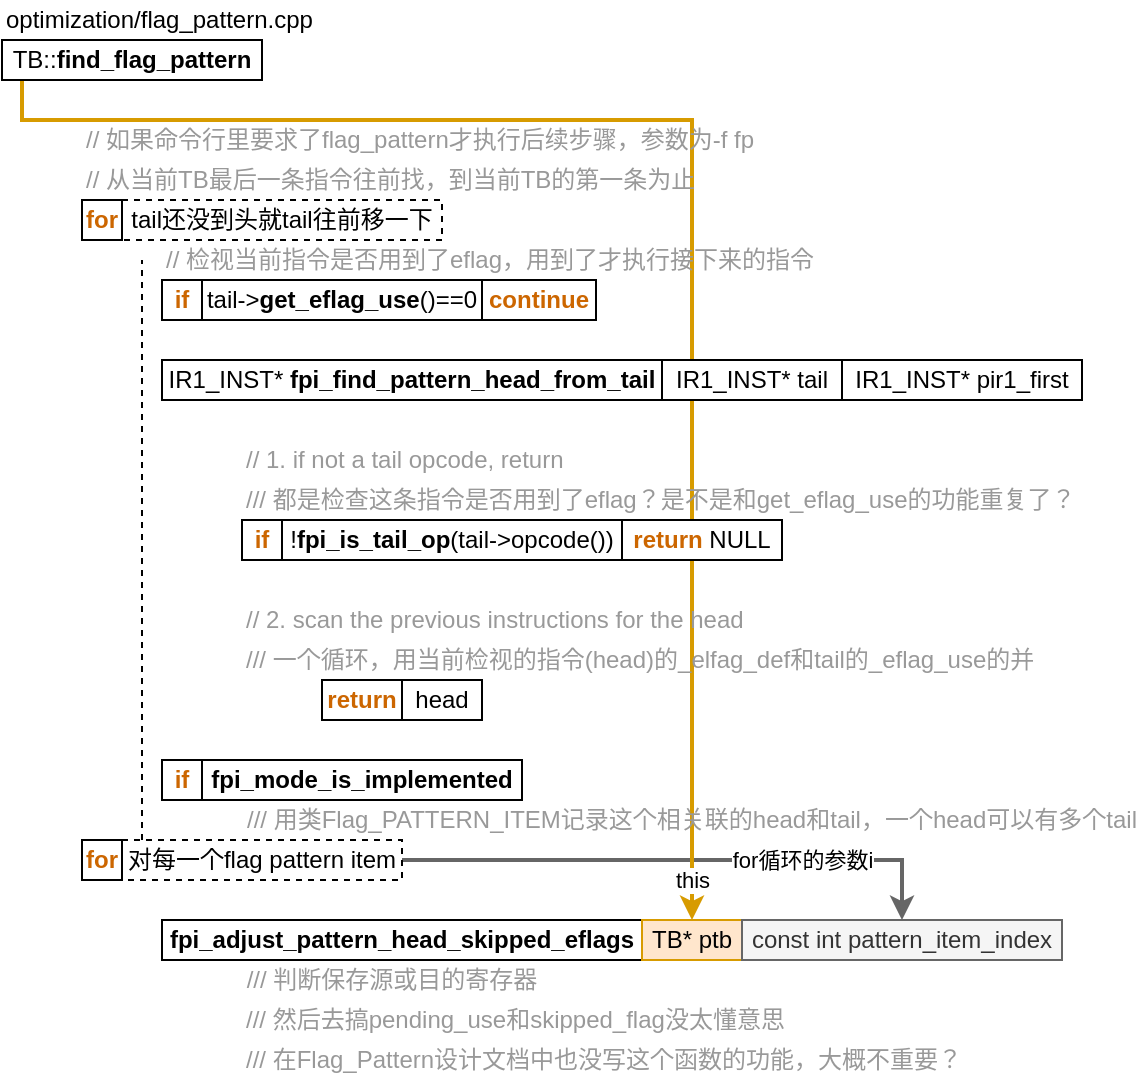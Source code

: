 <mxfile version="11.3.0" type="device" pages="1"><diagram id="_Z8885kqNYcetD9FZhb1" name="Page-1"><mxGraphModel dx="1960" dy="1208" grid="1" gridSize="10" guides="1" tooltips="1" connect="1" arrows="1" fold="1" page="1" pageScale="1" pageWidth="827" pageHeight="1169" math="0" shadow="0"><root><mxCell id="0"/><mxCell id="1" parent="0"/><mxCell id="vwUQege-IWO-9gRqXPai-17" value="for循环的参数i" style="edgeStyle=orthogonalEdgeStyle;rounded=0;orthogonalLoop=1;jettySize=auto;html=1;strokeWidth=2;fillColor=#f5f5f5;strokeColor=#666666;" parent="1" source="vwUQege-IWO-9gRqXPai-10" target="vwUQege-IWO-9gRqXPai-13" edge="1"><mxGeometry x="0.428" relative="1" as="geometry"><mxPoint as="offset"/></mxGeometry></mxCell><mxCell id="vwUQege-IWO-9gRqXPai-15" value="this" style="edgeStyle=orthogonalEdgeStyle;rounded=0;orthogonalLoop=1;jettySize=auto;html=1;fillColor=#ffe6cc;strokeColor=#d79b00;strokeWidth=2;" parent="1" source="-mjzN-tnHS_Cj0Vu5bfR-1" target="vwUQege-IWO-9gRqXPai-12" edge="1"><mxGeometry x="0.947" relative="1" as="geometry"><Array as="points"><mxPoint x="90" y="80"/><mxPoint x="425" y="80"/></Array><mxPoint as="offset"/></mxGeometry></mxCell><mxCell id="-mjzN-tnHS_Cj0Vu5bfR-1" value="TB::&lt;b&gt;find_flag_pattern&lt;/b&gt;" style="rounded=0;whiteSpace=wrap;html=1;" parent="1" vertex="1"><mxGeometry x="80" y="40" width="130" height="20" as="geometry"/></mxCell><mxCell id="-mjzN-tnHS_Cj0Vu5bfR-2" value="optimization/flag_pattern.cpp" style="text;html=1;resizable=0;points=[];autosize=1;align=left;verticalAlign=top;spacingTop=-4;" parent="1" vertex="1"><mxGeometry x="80" y="20" width="170" height="20" as="geometry"/></mxCell><mxCell id="-mjzN-tnHS_Cj0Vu5bfR-11" value="&lt;font color=&quot;#999999&quot;&gt;// 如果命令行里要求了flag_pattern才执行后续步骤，参数为-f fp&lt;/font&gt;" style="text;html=1;resizable=0;points=[];autosize=1;align=left;verticalAlign=top;spacingTop=-4;" parent="1" vertex="1"><mxGeometry x="120" y="80" width="350" height="20" as="geometry"/></mxCell><mxCell id="-mjzN-tnHS_Cj0Vu5bfR-12" value="&lt;font color=&quot;#999999&quot;&gt;// 从当前TB最后一条指令往前找，到当前TB的第一条为止&lt;/font&gt;" style="text;html=1;resizable=0;points=[];autosize=1;align=left;verticalAlign=top;spacingTop=-4;" parent="1" vertex="1"><mxGeometry x="120" y="100" width="320" height="20" as="geometry"/></mxCell><mxCell id="-mjzN-tnHS_Cj0Vu5bfR-13" value="&lt;font color=&quot;#999999&quot;&gt;// 检视当前指令是否用到了eflag，用到了才执行接下来的指令&lt;/font&gt;" style="text;html=1;resizable=0;points=[];autosize=1;align=left;verticalAlign=top;spacingTop=-4;" parent="1" vertex="1"><mxGeometry x="160" y="140" width="340" height="20" as="geometry"/></mxCell><mxCell id="-mjzN-tnHS_Cj0Vu5bfR-14" value="tail还没到头就tail往前移一下" style="rounded=0;whiteSpace=wrap;html=1;dashed=1;" parent="1" vertex="1"><mxGeometry x="140" y="120" width="160" height="20" as="geometry"/></mxCell><mxCell id="-mjzN-tnHS_Cj0Vu5bfR-15" value="&lt;b&gt;&lt;font color=&quot;#cc6600&quot;&gt;if&lt;/font&gt;&lt;/b&gt;" style="rounded=0;whiteSpace=wrap;html=1;" parent="1" vertex="1"><mxGeometry x="160" y="160" width="20" height="20" as="geometry"/></mxCell><mxCell id="-mjzN-tnHS_Cj0Vu5bfR-16" value="tail-&amp;gt;&lt;b&gt;get_eflag_use&lt;/b&gt;()==0" style="rounded=0;whiteSpace=wrap;html=1;" parent="1" vertex="1"><mxGeometry x="180" y="160" width="140" height="20" as="geometry"/></mxCell><mxCell id="-mjzN-tnHS_Cj0Vu5bfR-17" value="&lt;b&gt;&lt;font color=&quot;#cc6600&quot;&gt;continue&lt;/font&gt;&lt;/b&gt;" style="rounded=0;whiteSpace=wrap;html=1;" parent="1" vertex="1"><mxGeometry x="320" y="160" width="57" height="20" as="geometry"/></mxCell><mxCell id="-mjzN-tnHS_Cj0Vu5bfR-20" value="IR1_INST* &lt;b&gt;fpi_find_pattern_head_from_tail&lt;/b&gt;" style="rounded=0;whiteSpace=wrap;html=1;" parent="1" vertex="1"><mxGeometry x="160" y="200" width="250" height="20" as="geometry"/></mxCell><mxCell id="-mjzN-tnHS_Cj0Vu5bfR-21" value="IR1_INST* tail" style="rounded=0;whiteSpace=wrap;html=1;" parent="1" vertex="1"><mxGeometry x="410" y="200" width="90" height="20" as="geometry"/></mxCell><mxCell id="-mjzN-tnHS_Cj0Vu5bfR-22" value="IR1_INST* pir1_first" style="rounded=0;whiteSpace=wrap;html=1;" parent="1" vertex="1"><mxGeometry x="500" y="200" width="120" height="20" as="geometry"/></mxCell><mxCell id="-mjzN-tnHS_Cj0Vu5bfR-24" value="&lt;font color=&quot;#999999&quot;&gt;// 1. if not a tail opcode, return&lt;/font&gt;" style="text;html=1;resizable=0;points=[];autosize=1;align=left;verticalAlign=top;spacingTop=-4;" parent="1" vertex="1"><mxGeometry x="200" y="240" width="170" height="20" as="geometry"/></mxCell><mxCell id="-mjzN-tnHS_Cj0Vu5bfR-25" value="&lt;span style=&quot;color: rgb(153 , 153 , 153)&quot;&gt;/// 都是检查这条指令是否用到了eflag？是不是和get_eflag_use的功能重复了？&lt;/span&gt;" style="text;html=1;resizable=0;points=[];autosize=1;align=left;verticalAlign=top;spacingTop=-4;" parent="1" vertex="1"><mxGeometry x="200" y="260" width="430" height="20" as="geometry"/></mxCell><mxCell id="-mjzN-tnHS_Cj0Vu5bfR-26" value="&lt;b&gt;&lt;font color=&quot;#cc6600&quot;&gt;if&lt;/font&gt;&lt;/b&gt;" style="rounded=0;whiteSpace=wrap;html=1;" parent="1" vertex="1"><mxGeometry x="200" y="280" width="20" height="20" as="geometry"/></mxCell><mxCell id="-mjzN-tnHS_Cj0Vu5bfR-27" value="!&lt;b&gt;fpi_is_tail_op&lt;/b&gt;(tail-&amp;gt;opcode())" style="rounded=0;whiteSpace=wrap;html=1;" parent="1" vertex="1"><mxGeometry x="220" y="280" width="170" height="20" as="geometry"/></mxCell><mxCell id="-mjzN-tnHS_Cj0Vu5bfR-28" value="&lt;b&gt;&lt;font color=&quot;#cc6600&quot;&gt;return&lt;/font&gt;&lt;/b&gt; NULL" style="rounded=0;whiteSpace=wrap;html=1;" parent="1" vertex="1"><mxGeometry x="390" y="280" width="80" height="20" as="geometry"/></mxCell><mxCell id="-mjzN-tnHS_Cj0Vu5bfR-30" value="&lt;font color=&quot;#999999&quot;&gt;// 2. scan the previous instructions for the head&lt;/font&gt;" style="text;html=1;resizable=0;points=[];autosize=1;align=left;verticalAlign=top;spacingTop=-4;" parent="1" vertex="1"><mxGeometry x="200" y="320" width="260" height="20" as="geometry"/></mxCell><mxCell id="vwUQege-IWO-9gRqXPai-1" value="&lt;font color=&quot;#999999&quot;&gt;/// 一个循环，用当前检视的指令(head)的_elfag_def和tail的_eflag_use的并&lt;/font&gt;" style="text;html=1;strokeColor=none;fillColor=none;align=left;verticalAlign=middle;whiteSpace=wrap;rounded=0;" parent="1" vertex="1"><mxGeometry x="200" y="340" width="410" height="20" as="geometry"/></mxCell><mxCell id="vwUQege-IWO-9gRqXPai-2" value="&lt;b&gt;&lt;font color=&quot;#cc6600&quot;&gt;return&lt;/font&gt;&lt;/b&gt;" style="rounded=0;whiteSpace=wrap;html=1;" parent="1" vertex="1"><mxGeometry x="240" y="360" width="40" height="20" as="geometry"/></mxCell><mxCell id="vwUQege-IWO-9gRqXPai-4" value="head" style="rounded=0;whiteSpace=wrap;html=1;" parent="1" vertex="1"><mxGeometry x="280" y="360" width="40" height="20" as="geometry"/></mxCell><mxCell id="vwUQege-IWO-9gRqXPai-5" value="&lt;b&gt;&lt;font color=&quot;#cc6600&quot;&gt;if&lt;/font&gt;&lt;/b&gt;" style="rounded=0;whiteSpace=wrap;html=1;" parent="1" vertex="1"><mxGeometry x="160" y="400" width="20" height="20" as="geometry"/></mxCell><mxCell id="vwUQege-IWO-9gRqXPai-6" value="&lt;b&gt;fpi_mode_is_implemented&lt;/b&gt;" style="rounded=0;whiteSpace=wrap;html=1;" parent="1" vertex="1"><mxGeometry x="180" y="400" width="160" height="20" as="geometry"/></mxCell><mxCell id="vwUQege-IWO-9gRqXPai-7" value="&lt;font color=&quot;#999999&quot;&gt;/// 用类Flag_PATTERN_ITEM记录这个相关联的head和tail，一个head可以有多个tail&lt;/font&gt;" style="text;html=1;strokeColor=none;fillColor=none;align=center;verticalAlign=middle;whiteSpace=wrap;rounded=0;" parent="1" vertex="1"><mxGeometry x="200" y="420" width="450" height="20" as="geometry"/></mxCell><mxCell id="vwUQege-IWO-9gRqXPai-8" value="" style="endArrow=none;dashed=1;html=1;" parent="1" edge="1"><mxGeometry width="50" height="50" relative="1" as="geometry"><mxPoint x="150" y="440" as="sourcePoint"/><mxPoint x="150" y="150" as="targetPoint"/></mxGeometry></mxCell><mxCell id="-mjzN-tnHS_Cj0Vu5bfR-9" value="&lt;b&gt;&lt;font color=&quot;#cc6600&quot;&gt;for&lt;/font&gt;&lt;/b&gt;" style="rounded=0;whiteSpace=wrap;html=1;" parent="1" vertex="1"><mxGeometry x="120" y="120" width="20" height="20" as="geometry"/></mxCell><mxCell id="vwUQege-IWO-9gRqXPai-10" value="对每一个flag pattern item" style="rounded=0;whiteSpace=wrap;html=1;dashed=1;" parent="1" vertex="1"><mxGeometry x="140" y="440" width="140" height="20" as="geometry"/></mxCell><mxCell id="vwUQege-IWO-9gRqXPai-9" value="&lt;b&gt;&lt;font color=&quot;#cc6600&quot;&gt;for&lt;/font&gt;&lt;/b&gt;" style="rounded=0;whiteSpace=wrap;html=1;" parent="1" vertex="1"><mxGeometry x="120" y="440" width="20" height="20" as="geometry"/></mxCell><mxCell id="vwUQege-IWO-9gRqXPai-11" value="&lt;b&gt;fpi_adjust_pattern_head_skipped_eflags&lt;/b&gt;" style="rounded=0;whiteSpace=wrap;html=1;" parent="1" vertex="1"><mxGeometry x="160" y="480" width="240" height="20" as="geometry"/></mxCell><mxCell id="vwUQege-IWO-9gRqXPai-12" value="TB* ptb" style="rounded=0;whiteSpace=wrap;html=1;fillColor=#ffe6cc;strokeColor=#d79b00;" parent="1" vertex="1"><mxGeometry x="400" y="480" width="50" height="20" as="geometry"/></mxCell><mxCell id="vwUQege-IWO-9gRqXPai-13" value="const int pattern_item_index" style="rounded=0;whiteSpace=wrap;html=1;fillColor=#f5f5f5;strokeColor=#666666;fontColor=#333333;" parent="1" vertex="1"><mxGeometry x="450" y="480" width="160" height="20" as="geometry"/></mxCell><mxCell id="vwUQege-IWO-9gRqXPai-18" value="&lt;font color=&quot;#999999&quot;&gt;/// 判断保存源或目的寄存器&lt;/font&gt;" style="text;html=1;strokeColor=none;fillColor=none;align=center;verticalAlign=middle;whiteSpace=wrap;rounded=0;" parent="1" vertex="1"><mxGeometry x="200" y="500" width="150" height="20" as="geometry"/></mxCell><mxCell id="vwUQege-IWO-9gRqXPai-20" value="&lt;font color=&quot;#999999&quot;&gt;/// 在Flag_Pattern设计文档中也没写这个函数的功能，大概不重要？&lt;/font&gt;" style="text;html=1;strokeColor=none;fillColor=none;align=left;verticalAlign=middle;whiteSpace=wrap;rounded=0;" parent="1" vertex="1"><mxGeometry x="200" y="540" width="370" height="20" as="geometry"/></mxCell><mxCell id="vwUQege-IWO-9gRqXPai-21" value="&lt;span style=&quot;color: rgb(153 , 153 , 153)&quot;&gt;/// 然后去搞pending_use和skipped_flag没太懂意思&lt;/span&gt;" style="text;html=1;strokeColor=none;fillColor=none;align=left;verticalAlign=middle;whiteSpace=wrap;rounded=0;" parent="1" vertex="1"><mxGeometry x="200" y="520" width="290" height="20" as="geometry"/></mxCell></root></mxGraphModel></diagram></mxfile>